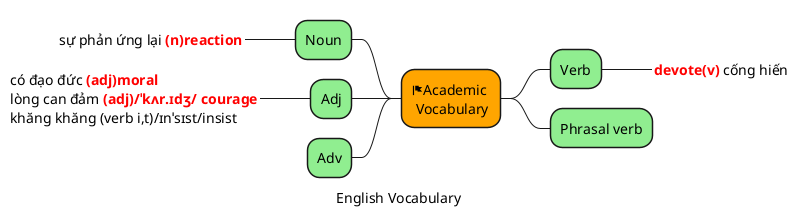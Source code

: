 @startmindmap
caption English Vocabulary
'title Human

*[#Orange] <&flag>Academic \n Vocabulary


**[#lightgreen] Verb
***_ <b><color:red>devote(v) </b>cống hiến
**[#lightgreen] Phrasal verb

left side
**[#lightgreen] Noun
***_  sự phản ứng lại <b><color:red>(n)reaction

**[#lightgreen] Adj
***_:có đạo đức <b><color:red>(adj)moral
lòng can đảm <b><color:red>(adj)/ˈkʌr.ɪdʒ/ courage
khăng khăng (verb i,t)/ɪnˈsɪst/insist;
**[#lightgreen] Adv

'**[#lightblue] Leisure





@endmindmap